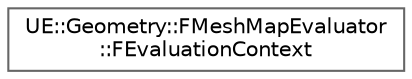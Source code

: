 digraph "Graphical Class Hierarchy"
{
 // INTERACTIVE_SVG=YES
 // LATEX_PDF_SIZE
  bgcolor="transparent";
  edge [fontname=Helvetica,fontsize=10,labelfontname=Helvetica,labelfontsize=10];
  node [fontname=Helvetica,fontsize=10,shape=box,height=0.2,width=0.4];
  rankdir="LR";
  Node0 [id="Node000000",label="UE::Geometry::FMeshMapEvaluator\l::FEvaluationContext",height=0.2,width=0.4,color="grey40", fillcolor="white", style="filled",URL="$d4/d6f/structUE_1_1Geometry_1_1FMeshMapEvaluator_1_1FEvaluationContext.html",tooltip="Evaluator context data to indicate to the baker:"];
}
